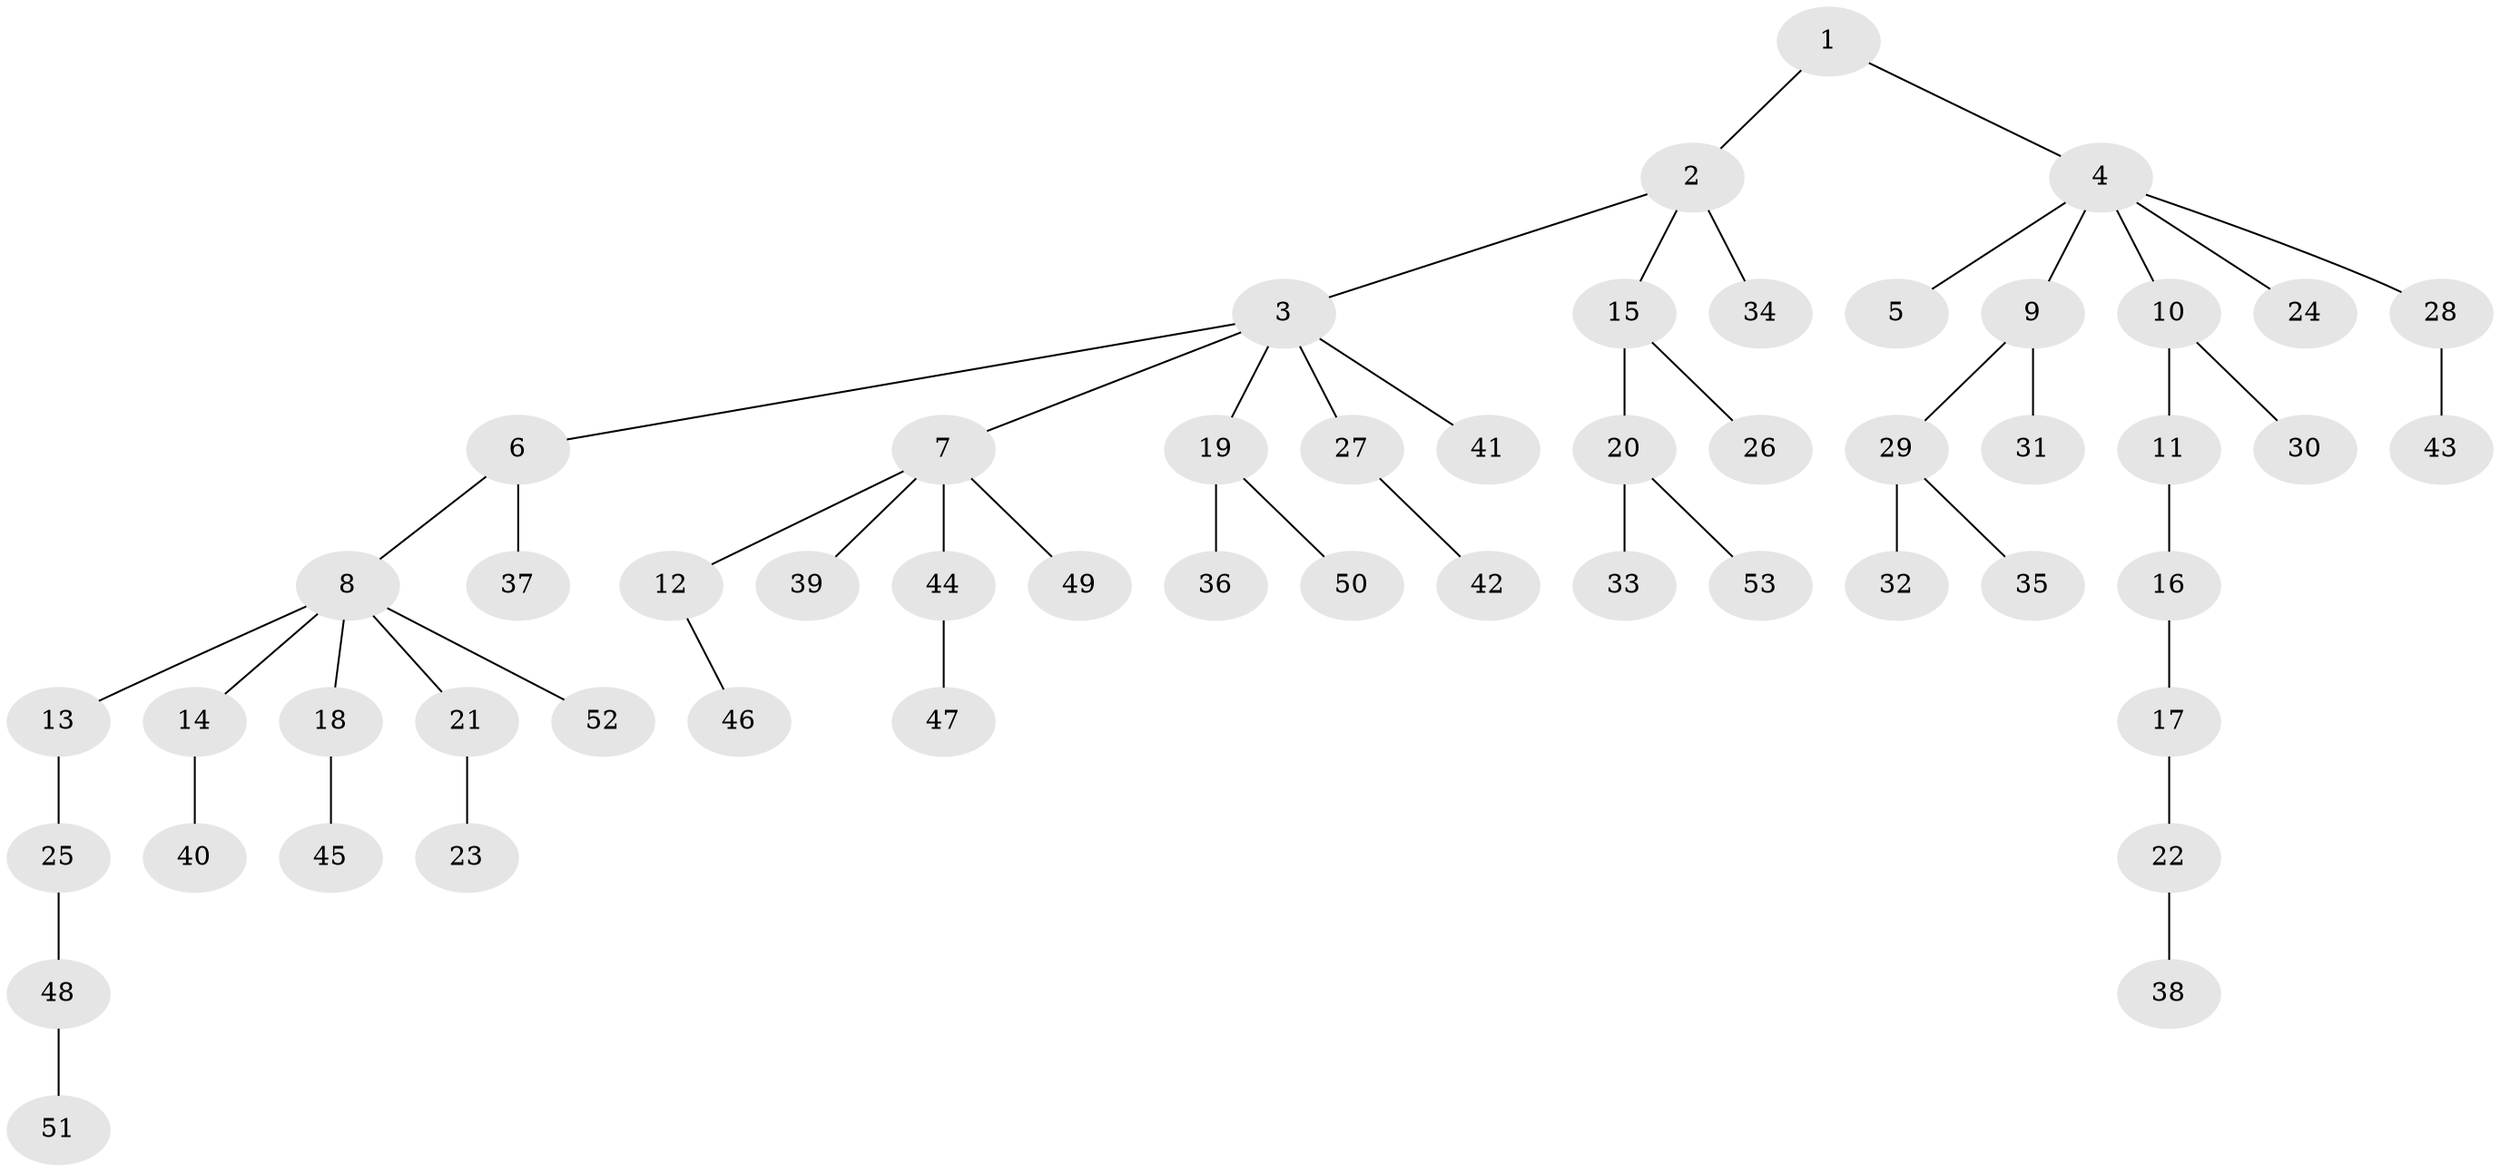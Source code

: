 // Generated by graph-tools (version 1.1) at 2025/36/03/09/25 02:36:28]
// undirected, 53 vertices, 52 edges
graph export_dot {
graph [start="1"]
  node [color=gray90,style=filled];
  1;
  2;
  3;
  4;
  5;
  6;
  7;
  8;
  9;
  10;
  11;
  12;
  13;
  14;
  15;
  16;
  17;
  18;
  19;
  20;
  21;
  22;
  23;
  24;
  25;
  26;
  27;
  28;
  29;
  30;
  31;
  32;
  33;
  34;
  35;
  36;
  37;
  38;
  39;
  40;
  41;
  42;
  43;
  44;
  45;
  46;
  47;
  48;
  49;
  50;
  51;
  52;
  53;
  1 -- 2;
  1 -- 4;
  2 -- 3;
  2 -- 15;
  2 -- 34;
  3 -- 6;
  3 -- 7;
  3 -- 19;
  3 -- 27;
  3 -- 41;
  4 -- 5;
  4 -- 9;
  4 -- 10;
  4 -- 24;
  4 -- 28;
  6 -- 8;
  6 -- 37;
  7 -- 12;
  7 -- 39;
  7 -- 44;
  7 -- 49;
  8 -- 13;
  8 -- 14;
  8 -- 18;
  8 -- 21;
  8 -- 52;
  9 -- 29;
  9 -- 31;
  10 -- 11;
  10 -- 30;
  11 -- 16;
  12 -- 46;
  13 -- 25;
  14 -- 40;
  15 -- 20;
  15 -- 26;
  16 -- 17;
  17 -- 22;
  18 -- 45;
  19 -- 36;
  19 -- 50;
  20 -- 33;
  20 -- 53;
  21 -- 23;
  22 -- 38;
  25 -- 48;
  27 -- 42;
  28 -- 43;
  29 -- 32;
  29 -- 35;
  44 -- 47;
  48 -- 51;
}

